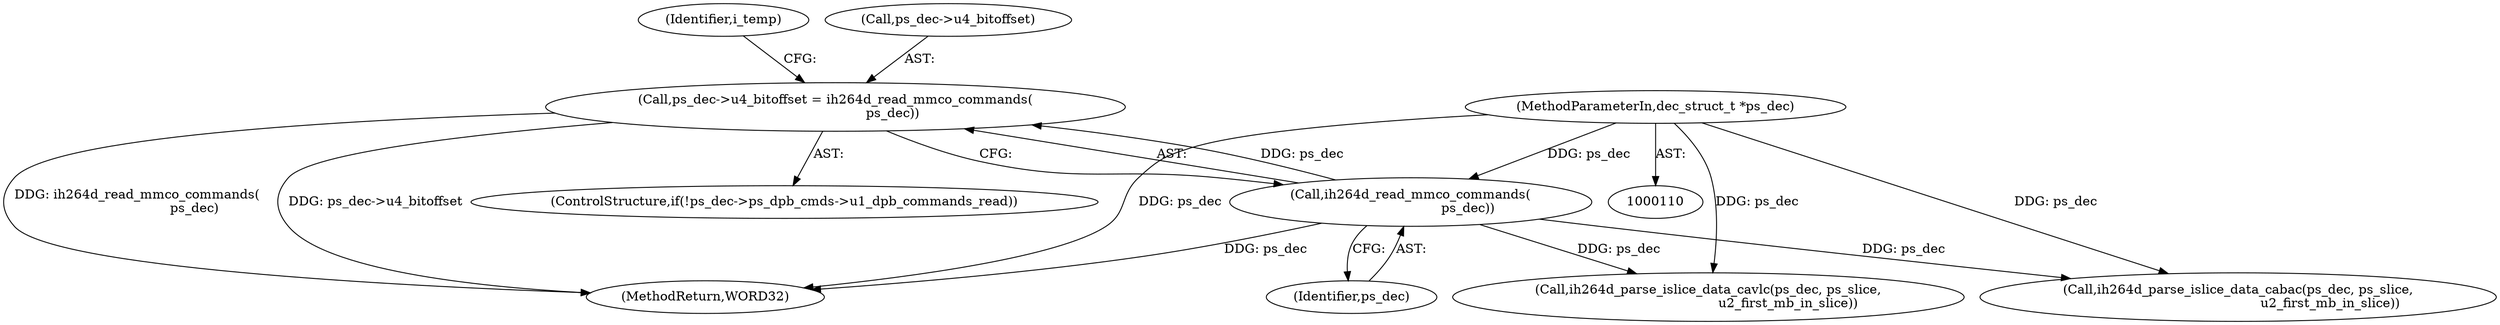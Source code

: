 digraph "0_Android_943323f1d9d3dd5c2634deb26cbe72343ca6b3db_1@pointer" {
"1000160" [label="(Call,ps_dec->u4_bitoffset = ih264d_read_mmco_commands(\n                            ps_dec))"];
"1000164" [label="(Call,ih264d_read_mmco_commands(\n                            ps_dec))"];
"1000111" [label="(MethodParameterIn,dec_struct_t *ps_dec)"];
"1000410" [label="(Call,ih264d_parse_islice_data_cavlc(ps_dec, ps_slice,\n                                       u2_first_mb_in_slice))"];
"1000177" [label="(Identifier,i_temp)"];
"1000111" [label="(MethodParameterIn,dec_struct_t *ps_dec)"];
"1000164" [label="(Call,ih264d_read_mmco_commands(\n                            ps_dec))"];
"1000160" [label="(Call,ps_dec->u4_bitoffset = ih264d_read_mmco_commands(\n                            ps_dec))"];
"1000165" [label="(Identifier,ps_dec)"];
"1000161" [label="(Call,ps_dec->u4_bitoffset)"];
"1000422" [label="(MethodReturn,WORD32)"];
"1000153" [label="(ControlStructure,if(!ps_dec->ps_dpb_cmds->u1_dpb_commands_read))"];
"1000376" [label="(Call,ih264d_parse_islice_data_cabac(ps_dec, ps_slice,\n                                             u2_first_mb_in_slice))"];
"1000160" -> "1000153"  [label="AST: "];
"1000160" -> "1000164"  [label="CFG: "];
"1000161" -> "1000160"  [label="AST: "];
"1000164" -> "1000160"  [label="AST: "];
"1000177" -> "1000160"  [label="CFG: "];
"1000160" -> "1000422"  [label="DDG: ih264d_read_mmco_commands(\n                            ps_dec)"];
"1000160" -> "1000422"  [label="DDG: ps_dec->u4_bitoffset"];
"1000164" -> "1000160"  [label="DDG: ps_dec"];
"1000164" -> "1000165"  [label="CFG: "];
"1000165" -> "1000164"  [label="AST: "];
"1000164" -> "1000422"  [label="DDG: ps_dec"];
"1000111" -> "1000164"  [label="DDG: ps_dec"];
"1000164" -> "1000376"  [label="DDG: ps_dec"];
"1000164" -> "1000410"  [label="DDG: ps_dec"];
"1000111" -> "1000110"  [label="AST: "];
"1000111" -> "1000422"  [label="DDG: ps_dec"];
"1000111" -> "1000376"  [label="DDG: ps_dec"];
"1000111" -> "1000410"  [label="DDG: ps_dec"];
}

